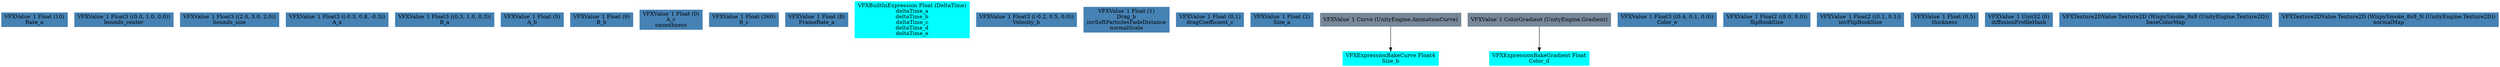 digraph G {
node0 [shape="box" color="steelblue" style="filled" label="VFXValue`1 Float (10)
Rate_a"]
node1 [shape="box" color="steelblue" style="filled" label="VFXValue`1 Float3 ((0.0, 1.0, 0.0))
bounds_center"]
node2 [shape="box" color="steelblue" style="filled" label="VFXValue`1 Float3 ((2.0, 3.0, 2.0))
bounds_size"]
node3 [shape="box" color="steelblue" style="filled" label="VFXValue`1 Float3 ((-0.3, 0.8, -0.3))
A_a"]
node4 [shape="box" color="steelblue" style="filled" label="VFXValue`1 Float3 ((0.3, 1.0, 0.3))
B_a"]
node5 [shape="box" color="steelblue" style="filled" label="VFXValue`1 Float (5)
A_b"]
node6 [shape="box" color="steelblue" style="filled" label="VFXValue`1 Float (9)
B_b"]
node7 [shape="box" color="steelblue" style="filled" label="VFXValue`1 Float (0)
A_c
smoothness"]
node8 [shape="box" color="steelblue" style="filled" label="VFXValue`1 Float (360)
B_c"]
node9 [shape="box" color="steelblue" style="filled" label="VFXValue`1 Float (8)
FrameRate_a"]
node10 [shape="box" color="cyan" style="filled" label="VFXBuiltInExpression Float (DeltaTime)
deltaTime_a
deltaTime_b
deltaTime_c
deltaTime_d
deltaTime_e"]
node11 [shape="box" color="steelblue" style="filled" label="VFXValue`1 Float3 ((-0.2, 0.5, 0.0))
Velocity_b"]
node12 [shape="box" color="steelblue" style="filled" label="VFXValue`1 Float (1)
Drag_b
invSoftParticlesFadeDistance
normalScale"]
node13 [shape="box" color="steelblue" style="filled" label="VFXValue`1 Float (0,1)
dragCoefficient_c"]
node14 [shape="box" color="steelblue" style="filled" label="VFXValue`1 Float (2)
Size_a"]
node15 [shape="box" color="cyan" style="filled" label="VFXExpressionBakeCurve Float4
Size_b"]
node16 [shape="box" color="lightslategray" style="filled" label="VFXValue`1 Curve (UnityEngine.AnimationCurve)"]
node17 [shape="box" color="cyan" style="filled" label="VFXExpressionBakeGradient Float
Color_d"]
node18 [shape="box" color="lightslategray" style="filled" label="VFXValue`1 ColorGradient (UnityEngine.Gradient)"]
node19 [shape="box" color="steelblue" style="filled" label="VFXValue`1 Float3 ((0.4, 0.1, 0.0))
Color_e"]
node20 [shape="box" color="steelblue" style="filled" label="VFXValue`1 Float2 ((8.0, 8.0))
flipBookSize"]
node21 [shape="box" color="steelblue" style="filled" label="VFXValue`1 Float2 ((0.1, 0.1))
invFlipBookSize"]
node22 [shape="box" color="steelblue" style="filled" label="VFXValue`1 Float (0,5)
thickness"]
node23 [shape="box" color="steelblue" style="filled" label="VFXValue`1 Uint32 (0)
diffusionProfileHash"]
node24 [shape="box" color="steelblue" style="filled" label="VFXTexture2DValue Texture2D (WispySmoke_8x8 (UnityEngine.Texture2D))
baseColorMap"]
node25 [shape="box" color="steelblue" style="filled" label="VFXTexture2DValue Texture2D (WispySmoke_8x8_N (UnityEngine.Texture2D))
normalMap"]
node16 -> node15 
node18 -> node17 
}
